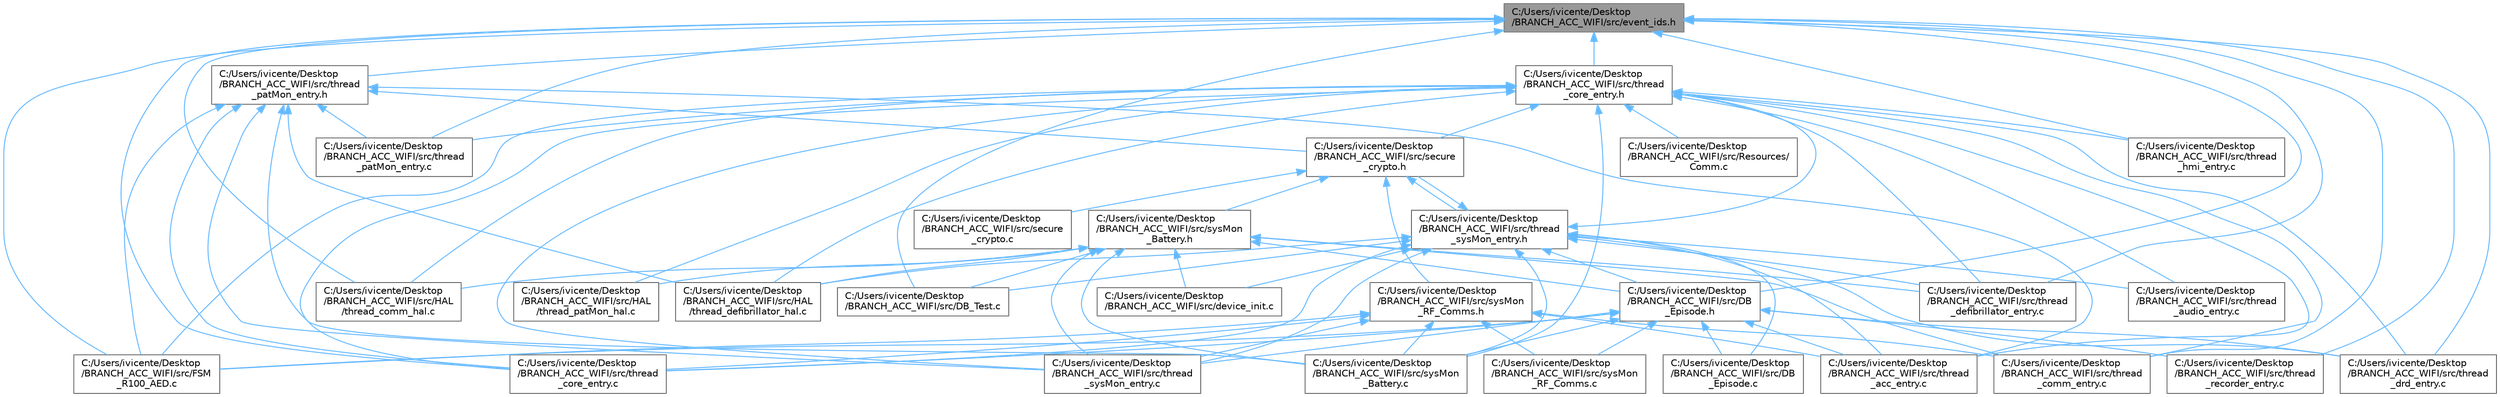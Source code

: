 digraph "C:/Users/ivicente/Desktop/BRANCH_ACC_WIFI/src/event_ids.h"
{
 // LATEX_PDF_SIZE
  bgcolor="transparent";
  edge [fontname=Helvetica,fontsize=10,labelfontname=Helvetica,labelfontsize=10];
  node [fontname=Helvetica,fontsize=10,shape=box,height=0.2,width=0.4];
  Node1 [id="Node000001",label="C:/Users/ivicente/Desktop\l/BRANCH_ACC_WIFI/src/event_ids.h",height=0.2,width=0.4,color="gray40", fillcolor="grey60", style="filled", fontcolor="black",tooltip="Event identifiers header file."];
  Node1 -> Node2 [id="edge1_Node000001_Node000002",dir="back",color="steelblue1",style="solid",tooltip=" "];
  Node2 [id="Node000002",label="C:/Users/ivicente/Desktop\l/BRANCH_ACC_WIFI/src/DB\l_Episode.h",height=0.2,width=0.4,color="grey40", fillcolor="white", style="filled",URL="$a00005.html",tooltip="Episode header file."];
  Node2 -> Node3 [id="edge2_Node000002_Node000003",dir="back",color="steelblue1",style="solid",tooltip=" "];
  Node3 [id="Node000003",label="C:/Users/ivicente/Desktop\l/BRANCH_ACC_WIFI/src/DB\l_Episode.c",height=0.2,width=0.4,color="grey40", fillcolor="white", style="filled",URL="$a00002.html",tooltip=" "];
  Node2 -> Node4 [id="edge3_Node000002_Node000004",dir="back",color="steelblue1",style="solid",tooltip=" "];
  Node4 [id="Node000004",label="C:/Users/ivicente/Desktop\l/BRANCH_ACC_WIFI/src/FSM\l_R100_AED.c",height=0.2,width=0.4,color="grey40", fillcolor="white", style="filled",URL="$a00023.html",tooltip=" "];
  Node2 -> Node5 [id="edge4_Node000002_Node000005",dir="back",color="steelblue1",style="solid",tooltip=" "];
  Node5 [id="Node000005",label="C:/Users/ivicente/Desktop\l/BRANCH_ACC_WIFI/src/sysMon\l_Battery.c",height=0.2,width=0.4,color="grey40", fillcolor="white", style="filled",URL="$a00053.html",tooltip="Battery functions executed in the context of the SysMon thread."];
  Node2 -> Node6 [id="edge5_Node000002_Node000006",dir="back",color="steelblue1",style="solid",tooltip=" "];
  Node6 [id="Node000006",label="C:/Users/ivicente/Desktop\l/BRANCH_ACC_WIFI/src/sysMon\l_RF_Comms.c",height=0.2,width=0.4,color="grey40", fillcolor="white", style="filled",URL="$a00059.html",tooltip="RF communications executed in the context of the SysMon thread."];
  Node2 -> Node7 [id="edge6_Node000002_Node000007",dir="back",color="steelblue1",style="solid",tooltip=" "];
  Node7 [id="Node000007",label="C:/Users/ivicente/Desktop\l/BRANCH_ACC_WIFI/src/thread\l_acc_entry.c",height=0.2,width=0.4,color="grey40", fillcolor="white", style="filled",URL="$a00065.html",tooltip=" "];
  Node2 -> Node8 [id="edge7_Node000002_Node000008",dir="back",color="steelblue1",style="solid",tooltip=" "];
  Node8 [id="Node000008",label="C:/Users/ivicente/Desktop\l/BRANCH_ACC_WIFI/src/thread\l_core_entry.c",height=0.2,width=0.4,color="grey40", fillcolor="white", style="filled",URL="$a00086.html",tooltip=" "];
  Node2 -> Node9 [id="edge8_Node000002_Node000009",dir="back",color="steelblue1",style="solid",tooltip=" "];
  Node9 [id="Node000009",label="C:/Users/ivicente/Desktop\l/BRANCH_ACC_WIFI/src/thread\l_drd_entry.c",height=0.2,width=0.4,color="grey40", fillcolor="white", style="filled",URL="$a00098.html",tooltip=" "];
  Node2 -> Node10 [id="edge9_Node000002_Node000010",dir="back",color="steelblue1",style="solid",tooltip=" "];
  Node10 [id="Node000010",label="C:/Users/ivicente/Desktop\l/BRANCH_ACC_WIFI/src/thread\l_recorder_entry.c",height=0.2,width=0.4,color="grey40", fillcolor="white", style="filled",URL="$a00122.html",tooltip=" "];
  Node2 -> Node11 [id="edge10_Node000002_Node000011",dir="back",color="steelblue1",style="solid",tooltip=" "];
  Node11 [id="Node000011",label="C:/Users/ivicente/Desktop\l/BRANCH_ACC_WIFI/src/thread\l_sysMon_entry.c",height=0.2,width=0.4,color="grey40", fillcolor="white", style="filled",URL="$a00128.html",tooltip=" "];
  Node1 -> Node12 [id="edge11_Node000001_Node000012",dir="back",color="steelblue1",style="solid",tooltip=" "];
  Node12 [id="Node000012",label="C:/Users/ivicente/Desktop\l/BRANCH_ACC_WIFI/src/DB_Test.c",height=0.2,width=0.4,color="grey40", fillcolor="white", style="filled",URL="$a00008.html",tooltip=" "];
  Node1 -> Node4 [id="edge12_Node000001_Node000004",dir="back",color="steelblue1",style="solid",tooltip=" "];
  Node1 -> Node13 [id="edge13_Node000001_Node000013",dir="back",color="steelblue1",style="solid",tooltip=" "];
  Node13 [id="Node000013",label="C:/Users/ivicente/Desktop\l/BRANCH_ACC_WIFI/src/HAL\l/thread_comm_hal.c",height=0.2,width=0.4,color="grey40", fillcolor="white", style="filled",URL="$a00188.html",tooltip="HAL for Comm Thread."];
  Node1 -> Node14 [id="edge14_Node000001_Node000014",dir="back",color="steelblue1",style="solid",tooltip=" "];
  Node14 [id="Node000014",label="C:/Users/ivicente/Desktop\l/BRANCH_ACC_WIFI/src/thread\l_comm_entry.c",height=0.2,width=0.4,color="grey40", fillcolor="white", style="filled",URL="$a00080.html",tooltip="Comm Thread."];
  Node1 -> Node8 [id="edge15_Node000001_Node000008",dir="back",color="steelblue1",style="solid",tooltip=" "];
  Node1 -> Node15 [id="edge16_Node000001_Node000015",dir="back",color="steelblue1",style="solid",tooltip=" "];
  Node15 [id="Node000015",label="C:/Users/ivicente/Desktop\l/BRANCH_ACC_WIFI/src/thread\l_core_entry.h",height=0.2,width=0.4,color="grey40", fillcolor="white", style="filled",URL="$a00089.html",tooltip="Header with functions related to the core service."];
  Node15 -> Node4 [id="edge17_Node000015_Node000004",dir="back",color="steelblue1",style="solid",tooltip=" "];
  Node15 -> Node13 [id="edge18_Node000015_Node000013",dir="back",color="steelblue1",style="solid",tooltip=" "];
  Node15 -> Node16 [id="edge19_Node000015_Node000016",dir="back",color="steelblue1",style="solid",tooltip=" "];
  Node16 [id="Node000016",label="C:/Users/ivicente/Desktop\l/BRANCH_ACC_WIFI/src/HAL\l/thread_defibrillator_hal.c",height=0.2,width=0.4,color="grey40", fillcolor="white", style="filled",URL="$a00200.html",tooltip=" "];
  Node15 -> Node17 [id="edge20_Node000015_Node000017",dir="back",color="steelblue1",style="solid",tooltip=" "];
  Node17 [id="Node000017",label="C:/Users/ivicente/Desktop\l/BRANCH_ACC_WIFI/src/HAL\l/thread_patMon_hal.c",height=0.2,width=0.4,color="grey40", fillcolor="white", style="filled",URL="$a00218.html",tooltip=" "];
  Node15 -> Node18 [id="edge21_Node000015_Node000018",dir="back",color="steelblue1",style="solid",tooltip=" "];
  Node18 [id="Node000018",label="C:/Users/ivicente/Desktop\l/BRANCH_ACC_WIFI/src/Resources/\lComm.c",height=0.2,width=0.4,color="grey40", fillcolor="white", style="filled",URL="$a00236.html",tooltip=" "];
  Node15 -> Node19 [id="edge22_Node000015_Node000019",dir="back",color="steelblue1",style="solid",tooltip=" "];
  Node19 [id="Node000019",label="C:/Users/ivicente/Desktop\l/BRANCH_ACC_WIFI/src/secure\l_crypto.h",height=0.2,width=0.4,color="grey40", fillcolor="white", style="filled",URL="$a00050.html",tooltip="NetX secure for check certificates."];
  Node19 -> Node20 [id="edge23_Node000019_Node000020",dir="back",color="steelblue1",style="solid",tooltip=" "];
  Node20 [id="Node000020",label="C:/Users/ivicente/Desktop\l/BRANCH_ACC_WIFI/src/secure\l_crypto.c",height=0.2,width=0.4,color="grey40", fillcolor="white", style="filled",URL="$a00047.html",tooltip="NetX secure for check certificates. To use these functions you must first call nx_init()."];
  Node19 -> Node21 [id="edge24_Node000019_Node000021",dir="back",color="steelblue1",style="solid",tooltip=" "];
  Node21 [id="Node000021",label="C:/Users/ivicente/Desktop\l/BRANCH_ACC_WIFI/src/sysMon\l_Battery.h",height=0.2,width=0.4,color="grey40", fillcolor="white", style="filled",URL="$a00056.html",tooltip="Header with functions related to the battery services."];
  Node21 -> Node2 [id="edge25_Node000021_Node000002",dir="back",color="steelblue1",style="solid",tooltip=" "];
  Node21 -> Node12 [id="edge26_Node000021_Node000012",dir="back",color="steelblue1",style="solid",tooltip=" "];
  Node21 -> Node13 [id="edge27_Node000021_Node000013",dir="back",color="steelblue1",style="solid",tooltip=" "];
  Node21 -> Node16 [id="edge28_Node000021_Node000016",dir="back",color="steelblue1",style="solid",tooltip=" "];
  Node21 -> Node17 [id="edge29_Node000021_Node000017",dir="back",color="steelblue1",style="solid",tooltip=" "];
  Node21 -> Node22 [id="edge30_Node000021_Node000022",dir="back",color="steelblue1",style="solid",tooltip=" "];
  Node22 [id="Node000022",label="C:/Users/ivicente/Desktop\l/BRANCH_ACC_WIFI/src/device_init.c",height=0.2,width=0.4,color="grey40", fillcolor="white", style="filled",URL="$a00014.html",tooltip=" "];
  Node21 -> Node5 [id="edge31_Node000021_Node000005",dir="back",color="steelblue1",style="solid",tooltip=" "];
  Node21 -> Node14 [id="edge32_Node000021_Node000014",dir="back",color="steelblue1",style="solid",tooltip=" "];
  Node21 -> Node23 [id="edge33_Node000021_Node000023",dir="back",color="steelblue1",style="solid",tooltip=" "];
  Node23 [id="Node000023",label="C:/Users/ivicente/Desktop\l/BRANCH_ACC_WIFI/src/thread\l_defibrillator_entry.c",height=0.2,width=0.4,color="grey40", fillcolor="white", style="filled",URL="$a00092.html",tooltip=" "];
  Node21 -> Node11 [id="edge34_Node000021_Node000011",dir="back",color="steelblue1",style="solid",tooltip=" "];
  Node19 -> Node24 [id="edge35_Node000019_Node000024",dir="back",color="steelblue1",style="solid",tooltip=" "];
  Node24 [id="Node000024",label="C:/Users/ivicente/Desktop\l/BRANCH_ACC_WIFI/src/sysMon\l_RF_Comms.h",height=0.2,width=0.4,color="grey40", fillcolor="white", style="filled",URL="$a00062.html",tooltip="Header with functions related to the RF comms services."];
  Node24 -> Node4 [id="edge36_Node000024_Node000004",dir="back",color="steelblue1",style="solid",tooltip=" "];
  Node24 -> Node5 [id="edge37_Node000024_Node000005",dir="back",color="steelblue1",style="solid",tooltip=" "];
  Node24 -> Node6 [id="edge38_Node000024_Node000006",dir="back",color="steelblue1",style="solid",tooltip=" "];
  Node24 -> Node7 [id="edge39_Node000024_Node000007",dir="back",color="steelblue1",style="solid",tooltip=" "];
  Node24 -> Node14 [id="edge40_Node000024_Node000014",dir="back",color="steelblue1",style="solid",tooltip=" "];
  Node24 -> Node8 [id="edge41_Node000024_Node000008",dir="back",color="steelblue1",style="solid",tooltip=" "];
  Node24 -> Node11 [id="edge42_Node000024_Node000011",dir="back",color="steelblue1",style="solid",tooltip=" "];
  Node19 -> Node25 [id="edge43_Node000019_Node000025",dir="back",color="steelblue1",style="solid",tooltip=" "];
  Node25 [id="Node000025",label="C:/Users/ivicente/Desktop\l/BRANCH_ACC_WIFI/src/thread\l_sysMon_entry.h",height=0.2,width=0.4,color="grey40", fillcolor="white", style="filled",URL="$a00131.html",tooltip="Header with functions related to the system monitor service."];
  Node25 -> Node3 [id="edge44_Node000025_Node000003",dir="back",color="steelblue1",style="solid",tooltip=" "];
  Node25 -> Node2 [id="edge45_Node000025_Node000002",dir="back",color="steelblue1",style="solid",tooltip=" "];
  Node25 -> Node12 [id="edge46_Node000025_Node000012",dir="back",color="steelblue1",style="solid",tooltip=" "];
  Node25 -> Node16 [id="edge47_Node000025_Node000016",dir="back",color="steelblue1",style="solid",tooltip=" "];
  Node25 -> Node22 [id="edge48_Node000025_Node000022",dir="back",color="steelblue1",style="solid",tooltip=" "];
  Node25 -> Node19 [id="edge49_Node000025_Node000019",dir="back",color="steelblue1",style="solid",tooltip=" "];
  Node25 -> Node5 [id="edge50_Node000025_Node000005",dir="back",color="steelblue1",style="solid",tooltip=" "];
  Node25 -> Node7 [id="edge51_Node000025_Node000007",dir="back",color="steelblue1",style="solid",tooltip=" "];
  Node25 -> Node26 [id="edge52_Node000025_Node000026",dir="back",color="steelblue1",style="solid",tooltip=" "];
  Node26 [id="Node000026",label="C:/Users/ivicente/Desktop\l/BRANCH_ACC_WIFI/src/thread\l_audio_entry.c",height=0.2,width=0.4,color="grey40", fillcolor="white", style="filled",URL="$a00074.html",tooltip=" "];
  Node25 -> Node8 [id="edge53_Node000025_Node000008",dir="back",color="steelblue1",style="solid",tooltip=" "];
  Node25 -> Node15 [id="edge54_Node000025_Node000015",dir="back",color="steelblue1",style="solid",tooltip=" "];
  Node25 -> Node23 [id="edge55_Node000025_Node000023",dir="back",color="steelblue1",style="solid",tooltip=" "];
  Node25 -> Node9 [id="edge56_Node000025_Node000009",dir="back",color="steelblue1",style="solid",tooltip=" "];
  Node25 -> Node11 [id="edge57_Node000025_Node000011",dir="back",color="steelblue1",style="solid",tooltip=" "];
  Node15 -> Node5 [id="edge58_Node000015_Node000005",dir="back",color="steelblue1",style="solid",tooltip=" "];
  Node15 -> Node7 [id="edge59_Node000015_Node000007",dir="back",color="steelblue1",style="solid",tooltip=" "];
  Node15 -> Node26 [id="edge60_Node000015_Node000026",dir="back",color="steelblue1",style="solid",tooltip=" "];
  Node15 -> Node14 [id="edge61_Node000015_Node000014",dir="back",color="steelblue1",style="solid",tooltip=" "];
  Node15 -> Node8 [id="edge62_Node000015_Node000008",dir="back",color="steelblue1",style="solid",tooltip=" "];
  Node15 -> Node23 [id="edge63_Node000015_Node000023",dir="back",color="steelblue1",style="solid",tooltip=" "];
  Node15 -> Node9 [id="edge64_Node000015_Node000009",dir="back",color="steelblue1",style="solid",tooltip=" "];
  Node15 -> Node27 [id="edge65_Node000015_Node000027",dir="back",color="steelblue1",style="solid",tooltip=" "];
  Node27 [id="Node000027",label="C:/Users/ivicente/Desktop\l/BRANCH_ACC_WIFI/src/thread\l_hmi_entry.c",height=0.2,width=0.4,color="grey40", fillcolor="white", style="filled",URL="$a00110.html",tooltip=" "];
  Node15 -> Node28 [id="edge66_Node000015_Node000028",dir="back",color="steelblue1",style="solid",tooltip=" "];
  Node28 [id="Node000028",label="C:/Users/ivicente/Desktop\l/BRANCH_ACC_WIFI/src/thread\l_patMon_entry.c",height=0.2,width=0.4,color="grey40", fillcolor="white", style="filled",URL="$a00116.html",tooltip=" "];
  Node15 -> Node11 [id="edge67_Node000015_Node000011",dir="back",color="steelblue1",style="solid",tooltip=" "];
  Node1 -> Node23 [id="edge68_Node000001_Node000023",dir="back",color="steelblue1",style="solid",tooltip=" "];
  Node1 -> Node9 [id="edge69_Node000001_Node000009",dir="back",color="steelblue1",style="solid",tooltip=" "];
  Node1 -> Node27 [id="edge70_Node000001_Node000027",dir="back",color="steelblue1",style="solid",tooltip=" "];
  Node1 -> Node28 [id="edge71_Node000001_Node000028",dir="back",color="steelblue1",style="solid",tooltip=" "];
  Node1 -> Node29 [id="edge72_Node000001_Node000029",dir="back",color="steelblue1",style="solid",tooltip=" "];
  Node29 [id="Node000029",label="C:/Users/ivicente/Desktop\l/BRANCH_ACC_WIFI/src/thread\l_patMon_entry.h",height=0.2,width=0.4,color="grey40", fillcolor="white", style="filled",URL="$a00119.html",tooltip=" "];
  Node29 -> Node4 [id="edge73_Node000029_Node000004",dir="back",color="steelblue1",style="solid",tooltip=" "];
  Node29 -> Node16 [id="edge74_Node000029_Node000016",dir="back",color="steelblue1",style="solid",tooltip=" "];
  Node29 -> Node19 [id="edge75_Node000029_Node000019",dir="back",color="steelblue1",style="solid",tooltip=" "];
  Node29 -> Node5 [id="edge76_Node000029_Node000005",dir="back",color="steelblue1",style="solid",tooltip=" "];
  Node29 -> Node7 [id="edge77_Node000029_Node000007",dir="back",color="steelblue1",style="solid",tooltip=" "];
  Node29 -> Node8 [id="edge78_Node000029_Node000008",dir="back",color="steelblue1",style="solid",tooltip=" "];
  Node29 -> Node28 [id="edge79_Node000029_Node000028",dir="back",color="steelblue1",style="solid",tooltip=" "];
  Node29 -> Node11 [id="edge80_Node000029_Node000011",dir="back",color="steelblue1",style="solid",tooltip=" "];
  Node1 -> Node10 [id="edge81_Node000001_Node000010",dir="back",color="steelblue1",style="solid",tooltip=" "];
}

